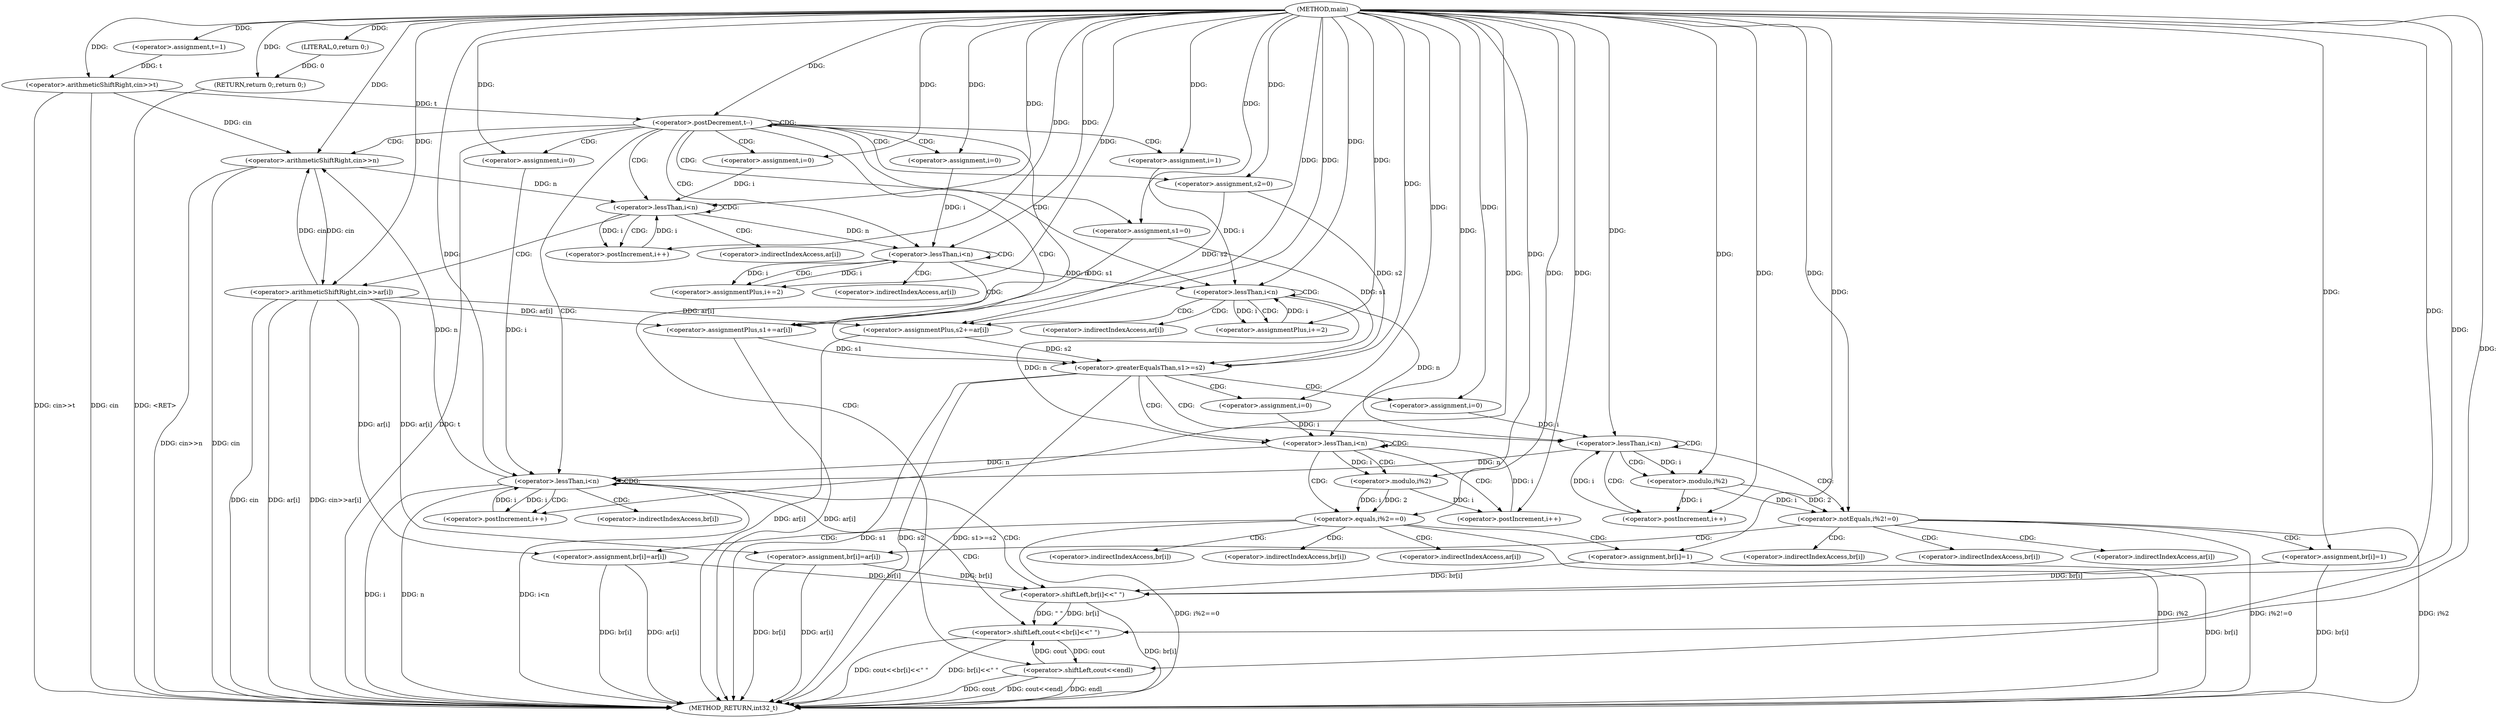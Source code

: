 digraph "main" {  
"1000239" [label = "(METHOD,main)" ]
"1000402" [label = "(METHOD_RETURN,int32_t)" ]
"1000242" [label = "(<operator>.assignment,t=1)" ]
"1000245" [label = "(<operator>.arithmeticShiftRight,cin>>t)" ]
"1000400" [label = "(RETURN,return 0;,return 0;)" ]
"1000249" [label = "(<operator>.postDecrement,t--)" ]
"1000401" [label = "(LITERAL,0,return 0;)" ]
"1000253" [label = "(<operator>.arithmeticShiftRight,cin>>n)" ]
"1000273" [label = "(<operator>.assignment,s1=0)" ]
"1000277" [label = "(<operator>.assignment,s2=0)" ]
"1000397" [label = "(<operator>.shiftLeft,cout<<endl)" ]
"1000259" [label = "(<operator>.assignment,i=0)" ]
"1000262" [label = "(<operator>.lessThan,i<n)" ]
"1000265" [label = "(<operator>.postIncrement,i++)" ]
"1000267" [label = "(<operator>.arithmeticShiftRight,cin>>ar[i])" ]
"1000282" [label = "(<operator>.assignment,i=0)" ]
"1000285" [label = "(<operator>.lessThan,i<n)" ]
"1000288" [label = "(<operator>.assignmentPlus,i+=2)" ]
"1000291" [label = "(<operator>.assignmentPlus,s1+=ar[i])" ]
"1000298" [label = "(<operator>.assignment,i=1)" ]
"1000301" [label = "(<operator>.lessThan,i<n)" ]
"1000304" [label = "(<operator>.assignmentPlus,i+=2)" ]
"1000307" [label = "(<operator>.assignmentPlus,s2+=ar[i])" ]
"1000314" [label = "(<operator>.greaterEqualsThan,s1>=s2)" ]
"1000382" [label = "(<operator>.assignment,i=0)" ]
"1000385" [label = "(<operator>.lessThan,i<n)" ]
"1000388" [label = "(<operator>.postIncrement,i++)" ]
"1000390" [label = "(<operator>.shiftLeft,cout<<br[i]<<\" \")" ]
"1000320" [label = "(<operator>.assignment,i=0)" ]
"1000323" [label = "(<operator>.lessThan,i<n)" ]
"1000326" [label = "(<operator>.postIncrement,i++)" ]
"1000392" [label = "(<operator>.shiftLeft,br[i]<<\" \")" ]
"1000352" [label = "(<operator>.assignment,i=0)" ]
"1000355" [label = "(<operator>.lessThan,i<n)" ]
"1000358" [label = "(<operator>.postIncrement,i++)" ]
"1000330" [label = "(<operator>.notEquals,i%2!=0)" ]
"1000335" [label = "(<operator>.assignment,br[i]=1)" ]
"1000341" [label = "(<operator>.assignment,br[i]=ar[i])" ]
"1000362" [label = "(<operator>.equals,i%2==0)" ]
"1000367" [label = "(<operator>.assignment,br[i]=1)" ]
"1000331" [label = "(<operator>.modulo,i%2)" ]
"1000373" [label = "(<operator>.assignment,br[i]=ar[i])" ]
"1000363" [label = "(<operator>.modulo,i%2)" ]
"1000269" [label = "(<operator>.indirectIndexAccess,ar[i])" ]
"1000293" [label = "(<operator>.indirectIndexAccess,ar[i])" ]
"1000309" [label = "(<operator>.indirectIndexAccess,ar[i])" ]
"1000393" [label = "(<operator>.indirectIndexAccess,br[i])" ]
"1000336" [label = "(<operator>.indirectIndexAccess,br[i])" ]
"1000342" [label = "(<operator>.indirectIndexAccess,br[i])" ]
"1000345" [label = "(<operator>.indirectIndexAccess,ar[i])" ]
"1000368" [label = "(<operator>.indirectIndexAccess,br[i])" ]
"1000374" [label = "(<operator>.indirectIndexAccess,br[i])" ]
"1000377" [label = "(<operator>.indirectIndexAccess,ar[i])" ]
  "1000400" -> "1000402"  [ label = "DDG: <RET>"] 
  "1000245" -> "1000402"  [ label = "DDG: cin"] 
  "1000245" -> "1000402"  [ label = "DDG: cin>>t"] 
  "1000249" -> "1000402"  [ label = "DDG: t"] 
  "1000253" -> "1000402"  [ label = "DDG: cin"] 
  "1000253" -> "1000402"  [ label = "DDG: cin>>n"] 
  "1000314" -> "1000402"  [ label = "DDG: s1"] 
  "1000314" -> "1000402"  [ label = "DDG: s2"] 
  "1000314" -> "1000402"  [ label = "DDG: s1>=s2"] 
  "1000362" -> "1000402"  [ label = "DDG: i%2"] 
  "1000362" -> "1000402"  [ label = "DDG: i%2==0"] 
  "1000373" -> "1000402"  [ label = "DDG: br[i]"] 
  "1000373" -> "1000402"  [ label = "DDG: ar[i]"] 
  "1000367" -> "1000402"  [ label = "DDG: br[i]"] 
  "1000385" -> "1000402"  [ label = "DDG: i"] 
  "1000385" -> "1000402"  [ label = "DDG: n"] 
  "1000385" -> "1000402"  [ label = "DDG: i<n"] 
  "1000397" -> "1000402"  [ label = "DDG: cout"] 
  "1000397" -> "1000402"  [ label = "DDG: cout<<endl"] 
  "1000392" -> "1000402"  [ label = "DDG: br[i]"] 
  "1000390" -> "1000402"  [ label = "DDG: br[i]<<\" \""] 
  "1000390" -> "1000402"  [ label = "DDG: cout<<br[i]<<\" \""] 
  "1000330" -> "1000402"  [ label = "DDG: i%2"] 
  "1000330" -> "1000402"  [ label = "DDG: i%2!=0"] 
  "1000341" -> "1000402"  [ label = "DDG: br[i]"] 
  "1000341" -> "1000402"  [ label = "DDG: ar[i]"] 
  "1000335" -> "1000402"  [ label = "DDG: br[i]"] 
  "1000307" -> "1000402"  [ label = "DDG: ar[i]"] 
  "1000291" -> "1000402"  [ label = "DDG: ar[i]"] 
  "1000267" -> "1000402"  [ label = "DDG: cin"] 
  "1000267" -> "1000402"  [ label = "DDG: ar[i]"] 
  "1000267" -> "1000402"  [ label = "DDG: cin>>ar[i]"] 
  "1000397" -> "1000402"  [ label = "DDG: endl"] 
  "1000239" -> "1000242"  [ label = "DDG: "] 
  "1000401" -> "1000400"  [ label = "DDG: 0"] 
  "1000239" -> "1000400"  [ label = "DDG: "] 
  "1000239" -> "1000245"  [ label = "DDG: "] 
  "1000242" -> "1000245"  [ label = "DDG: t"] 
  "1000239" -> "1000401"  [ label = "DDG: "] 
  "1000245" -> "1000249"  [ label = "DDG: t"] 
  "1000239" -> "1000249"  [ label = "DDG: "] 
  "1000239" -> "1000273"  [ label = "DDG: "] 
  "1000239" -> "1000277"  [ label = "DDG: "] 
  "1000245" -> "1000253"  [ label = "DDG: cin"] 
  "1000267" -> "1000253"  [ label = "DDG: cin"] 
  "1000239" -> "1000253"  [ label = "DDG: "] 
  "1000385" -> "1000253"  [ label = "DDG: n"] 
  "1000239" -> "1000259"  [ label = "DDG: "] 
  "1000239" -> "1000282"  [ label = "DDG: "] 
  "1000239" -> "1000288"  [ label = "DDG: "] 
  "1000267" -> "1000291"  [ label = "DDG: ar[i]"] 
  "1000239" -> "1000298"  [ label = "DDG: "] 
  "1000239" -> "1000304"  [ label = "DDG: "] 
  "1000267" -> "1000307"  [ label = "DDG: ar[i]"] 
  "1000239" -> "1000382"  [ label = "DDG: "] 
  "1000390" -> "1000397"  [ label = "DDG: cout"] 
  "1000239" -> "1000397"  [ label = "DDG: "] 
  "1000259" -> "1000262"  [ label = "DDG: i"] 
  "1000265" -> "1000262"  [ label = "DDG: i"] 
  "1000239" -> "1000262"  [ label = "DDG: "] 
  "1000253" -> "1000262"  [ label = "DDG: n"] 
  "1000262" -> "1000265"  [ label = "DDG: i"] 
  "1000239" -> "1000265"  [ label = "DDG: "] 
  "1000253" -> "1000267"  [ label = "DDG: cin"] 
  "1000239" -> "1000267"  [ label = "DDG: "] 
  "1000282" -> "1000285"  [ label = "DDG: i"] 
  "1000288" -> "1000285"  [ label = "DDG: i"] 
  "1000239" -> "1000285"  [ label = "DDG: "] 
  "1000262" -> "1000285"  [ label = "DDG: n"] 
  "1000285" -> "1000288"  [ label = "DDG: i"] 
  "1000273" -> "1000291"  [ label = "DDG: s1"] 
  "1000239" -> "1000291"  [ label = "DDG: "] 
  "1000298" -> "1000301"  [ label = "DDG: i"] 
  "1000304" -> "1000301"  [ label = "DDG: i"] 
  "1000239" -> "1000301"  [ label = "DDG: "] 
  "1000285" -> "1000301"  [ label = "DDG: n"] 
  "1000301" -> "1000304"  [ label = "DDG: i"] 
  "1000277" -> "1000307"  [ label = "DDG: s2"] 
  "1000239" -> "1000307"  [ label = "DDG: "] 
  "1000273" -> "1000314"  [ label = "DDG: s1"] 
  "1000291" -> "1000314"  [ label = "DDG: s1"] 
  "1000239" -> "1000314"  [ label = "DDG: "] 
  "1000277" -> "1000314"  [ label = "DDG: s2"] 
  "1000307" -> "1000314"  [ label = "DDG: s2"] 
  "1000382" -> "1000385"  [ label = "DDG: i"] 
  "1000388" -> "1000385"  [ label = "DDG: i"] 
  "1000239" -> "1000385"  [ label = "DDG: "] 
  "1000355" -> "1000385"  [ label = "DDG: n"] 
  "1000323" -> "1000385"  [ label = "DDG: n"] 
  "1000385" -> "1000388"  [ label = "DDG: i"] 
  "1000239" -> "1000388"  [ label = "DDG: "] 
  "1000397" -> "1000390"  [ label = "DDG: cout"] 
  "1000239" -> "1000390"  [ label = "DDG: "] 
  "1000392" -> "1000390"  [ label = "DDG: \" \""] 
  "1000392" -> "1000390"  [ label = "DDG: br[i]"] 
  "1000239" -> "1000320"  [ label = "DDG: "] 
  "1000373" -> "1000392"  [ label = "DDG: br[i]"] 
  "1000367" -> "1000392"  [ label = "DDG: br[i]"] 
  "1000341" -> "1000392"  [ label = "DDG: br[i]"] 
  "1000335" -> "1000392"  [ label = "DDG: br[i]"] 
  "1000239" -> "1000392"  [ label = "DDG: "] 
  "1000320" -> "1000323"  [ label = "DDG: i"] 
  "1000326" -> "1000323"  [ label = "DDG: i"] 
  "1000239" -> "1000323"  [ label = "DDG: "] 
  "1000301" -> "1000323"  [ label = "DDG: n"] 
  "1000331" -> "1000326"  [ label = "DDG: i"] 
  "1000239" -> "1000326"  [ label = "DDG: "] 
  "1000239" -> "1000352"  [ label = "DDG: "] 
  "1000239" -> "1000335"  [ label = "DDG: "] 
  "1000352" -> "1000355"  [ label = "DDG: i"] 
  "1000358" -> "1000355"  [ label = "DDG: i"] 
  "1000239" -> "1000355"  [ label = "DDG: "] 
  "1000301" -> "1000355"  [ label = "DDG: n"] 
  "1000363" -> "1000358"  [ label = "DDG: i"] 
  "1000239" -> "1000358"  [ label = "DDG: "] 
  "1000331" -> "1000330"  [ label = "DDG: 2"] 
  "1000331" -> "1000330"  [ label = "DDG: i"] 
  "1000239" -> "1000330"  [ label = "DDG: "] 
  "1000267" -> "1000341"  [ label = "DDG: ar[i]"] 
  "1000239" -> "1000367"  [ label = "DDG: "] 
  "1000323" -> "1000331"  [ label = "DDG: i"] 
  "1000239" -> "1000331"  [ label = "DDG: "] 
  "1000363" -> "1000362"  [ label = "DDG: i"] 
  "1000363" -> "1000362"  [ label = "DDG: 2"] 
  "1000239" -> "1000362"  [ label = "DDG: "] 
  "1000267" -> "1000373"  [ label = "DDG: ar[i]"] 
  "1000355" -> "1000363"  [ label = "DDG: i"] 
  "1000239" -> "1000363"  [ label = "DDG: "] 
  "1000249" -> "1000285"  [ label = "CDG: "] 
  "1000249" -> "1000298"  [ label = "CDG: "] 
  "1000249" -> "1000277"  [ label = "CDG: "] 
  "1000249" -> "1000259"  [ label = "CDG: "] 
  "1000249" -> "1000385"  [ label = "CDG: "] 
  "1000249" -> "1000382"  [ label = "CDG: "] 
  "1000249" -> "1000282"  [ label = "CDG: "] 
  "1000249" -> "1000314"  [ label = "CDG: "] 
  "1000249" -> "1000273"  [ label = "CDG: "] 
  "1000249" -> "1000397"  [ label = "CDG: "] 
  "1000249" -> "1000262"  [ label = "CDG: "] 
  "1000249" -> "1000253"  [ label = "CDG: "] 
  "1000249" -> "1000249"  [ label = "CDG: "] 
  "1000249" -> "1000301"  [ label = "CDG: "] 
  "1000262" -> "1000269"  [ label = "CDG: "] 
  "1000262" -> "1000265"  [ label = "CDG: "] 
  "1000262" -> "1000262"  [ label = "CDG: "] 
  "1000262" -> "1000267"  [ label = "CDG: "] 
  "1000285" -> "1000285"  [ label = "CDG: "] 
  "1000285" -> "1000293"  [ label = "CDG: "] 
  "1000285" -> "1000291"  [ label = "CDG: "] 
  "1000285" -> "1000288"  [ label = "CDG: "] 
  "1000301" -> "1000304"  [ label = "CDG: "] 
  "1000301" -> "1000307"  [ label = "CDG: "] 
  "1000301" -> "1000309"  [ label = "CDG: "] 
  "1000301" -> "1000301"  [ label = "CDG: "] 
  "1000314" -> "1000355"  [ label = "CDG: "] 
  "1000314" -> "1000320"  [ label = "CDG: "] 
  "1000314" -> "1000352"  [ label = "CDG: "] 
  "1000314" -> "1000323"  [ label = "CDG: "] 
  "1000385" -> "1000392"  [ label = "CDG: "] 
  "1000385" -> "1000385"  [ label = "CDG: "] 
  "1000385" -> "1000388"  [ label = "CDG: "] 
  "1000385" -> "1000393"  [ label = "CDG: "] 
  "1000385" -> "1000390"  [ label = "CDG: "] 
  "1000323" -> "1000326"  [ label = "CDG: "] 
  "1000323" -> "1000330"  [ label = "CDG: "] 
  "1000323" -> "1000323"  [ label = "CDG: "] 
  "1000323" -> "1000331"  [ label = "CDG: "] 
  "1000355" -> "1000362"  [ label = "CDG: "] 
  "1000355" -> "1000363"  [ label = "CDG: "] 
  "1000355" -> "1000355"  [ label = "CDG: "] 
  "1000355" -> "1000358"  [ label = "CDG: "] 
  "1000330" -> "1000345"  [ label = "CDG: "] 
  "1000330" -> "1000336"  [ label = "CDG: "] 
  "1000330" -> "1000341"  [ label = "CDG: "] 
  "1000330" -> "1000342"  [ label = "CDG: "] 
  "1000330" -> "1000335"  [ label = "CDG: "] 
  "1000362" -> "1000368"  [ label = "CDG: "] 
  "1000362" -> "1000373"  [ label = "CDG: "] 
  "1000362" -> "1000367"  [ label = "CDG: "] 
  "1000362" -> "1000377"  [ label = "CDG: "] 
  "1000362" -> "1000374"  [ label = "CDG: "] 
}

